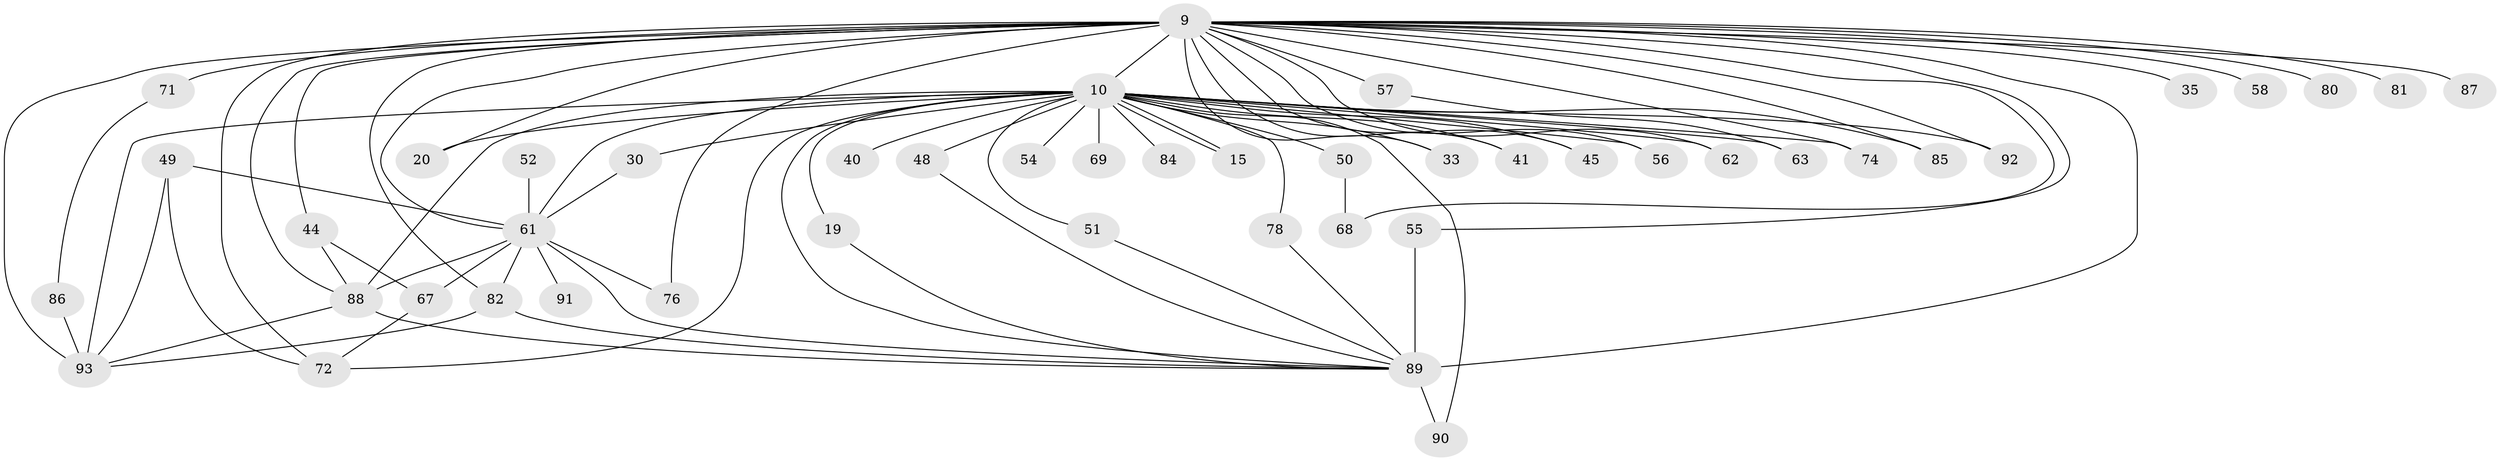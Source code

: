 // original degree distribution, {16: 0.021505376344086023, 25: 0.010752688172043012, 34: 0.010752688172043012, 21: 0.010752688172043012, 14: 0.010752688172043012, 15: 0.010752688172043012, 19: 0.010752688172043012, 20: 0.010752688172043012, 28: 0.010752688172043012, 4: 0.10752688172043011, 2: 0.5913978494623656, 3: 0.16129032258064516, 6: 0.010752688172043012, 8: 0.010752688172043012, 5: 0.010752688172043012}
// Generated by graph-tools (version 1.1) at 2025/44/03/09/25 04:44:51]
// undirected, 46 vertices, 83 edges
graph export_dot {
graph [start="1"]
  node [color=gray90,style=filled];
  9 [super="+4+8"];
  10 [super="+3"];
  15;
  19;
  20;
  30 [super="+16"];
  33;
  35;
  40;
  41 [super="+39"];
  44 [super="+22"];
  45 [super="+26"];
  48 [super="+23"];
  49 [super="+42"];
  50 [super="+43"];
  51;
  52;
  54;
  55;
  56;
  57;
  58;
  61 [super="+7"];
  62;
  63;
  67 [super="+34"];
  68;
  69;
  71 [super="+17"];
  72 [super="+60"];
  74;
  76 [super="+36"];
  78;
  80;
  81;
  82 [super="+32+70"];
  84 [super="+83"];
  85;
  86;
  87 [super="+73"];
  88 [super="+18+66+75+79+47+53"];
  89 [super="+28+77"];
  90;
  91;
  92;
  93 [super="+37+38+65+64"];
  9 -- 10 [weight=8];
  9 -- 57 [weight=2];
  9 -- 58 [weight=2];
  9 -- 61 [weight=9];
  9 -- 71 [weight=3];
  9 -- 92;
  9 -- 93 [weight=5];
  9 -- 41;
  9 -- 68;
  9 -- 74;
  9 -- 76 [weight=3];
  9 -- 81 [weight=2];
  9 -- 87 [weight=3];
  9 -- 33;
  9 -- 45;
  9 -- 55;
  9 -- 62;
  9 -- 80 [weight=2];
  9 -- 20;
  9 -- 85;
  9 -- 89 [weight=14];
  9 -- 35 [weight=2];
  9 -- 44 [weight=2];
  9 -- 56;
  9 -- 72 [weight=2];
  9 -- 88;
  9 -- 82 [weight=2];
  10 -- 15;
  10 -- 15;
  10 -- 33;
  10 -- 40 [weight=2];
  10 -- 41 [weight=2];
  10 -- 50 [weight=2];
  10 -- 51;
  10 -- 54 [weight=2];
  10 -- 63;
  10 -- 69 [weight=2];
  10 -- 85;
  10 -- 92;
  10 -- 84 [weight=3];
  10 -- 72 [weight=2];
  10 -- 74;
  10 -- 78;
  10 -- 19;
  10 -- 20;
  10 -- 90;
  10 -- 45 [weight=2];
  10 -- 48 [weight=2];
  10 -- 56;
  10 -- 62;
  10 -- 93 [weight=3];
  10 -- 88 [weight=4];
  10 -- 61 [weight=4];
  10 -- 89 [weight=4];
  10 -- 30 [weight=2];
  19 -- 89;
  30 -- 61 [weight=2];
  44 -- 67;
  44 -- 88;
  48 -- 89;
  49 -- 93;
  49 -- 72;
  49 -- 61;
  50 -- 68;
  51 -- 89;
  52 -- 61 [weight=2];
  55 -- 89;
  57 -- 63;
  61 -- 67;
  61 -- 76;
  61 -- 91 [weight=2];
  61 -- 82;
  61 -- 88 [weight=3];
  61 -- 89 [weight=4];
  67 -- 72;
  71 -- 86;
  78 -- 89;
  82 -- 93;
  82 -- 89;
  86 -- 93;
  88 -- 93;
  88 -- 89;
  89 -- 90;
}
